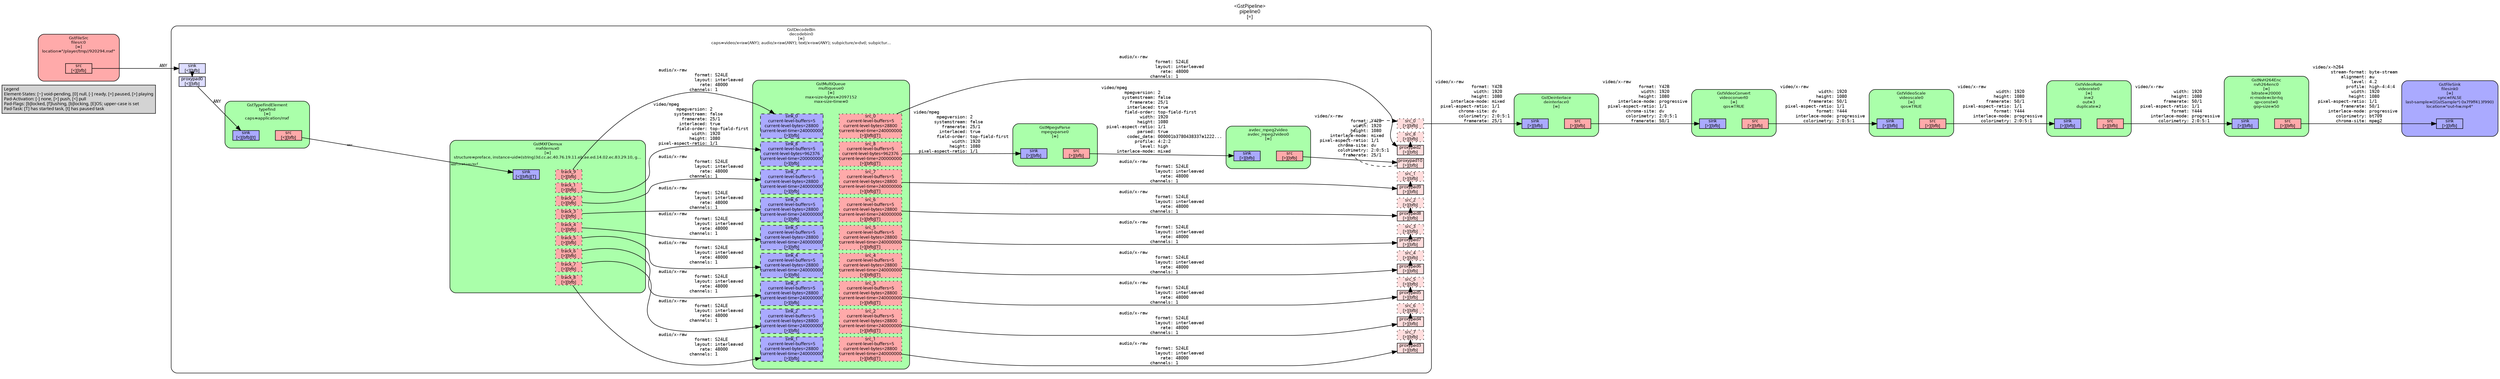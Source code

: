 digraph pipeline {
  rankdir=LR;
  fontname="sans";
  fontsize="10";
  labelloc=t;
  nodesep=.1;
  ranksep=.2;
  label="<GstPipeline>\npipeline0\n[=]";
  node [style="filled,rounded", shape=box, fontsize="9", fontname="sans", margin="0.0,0.0"];
  edge [labelfontsize="6", fontsize="9", fontname="monospace"];
  
  legend [
    pos="0,0!",
    margin="0.05,0.05",
    style="filled",
    label="Legend\lElement-States: [~] void-pending, [0] null, [-] ready, [=] paused, [>] playing\lPad-Activation: [-] none, [>] push, [<] pull\lPad-Flags: [b]locked, [f]lushing, [b]locking, [E]OS; upper-case is set\lPad-Task: [T] has started task, [t] has paused task\l",
  ];
  subgraph cluster_filesink0_0x563b57cd1cf0 {
    fontname="Bitstream Vera Sans";
    fontsize="8";
    style="filled,rounded";
    color=black;
    label="GstFileSink\nfilesink0\n[=]\nsync=FALSE\nlast-sample=((GstSample*) 0x7f9ff413f990)\nlocation=\"out-hw.mp4\"";
    subgraph cluster_filesink0_0x563b57cd1cf0_sink {
      label="";
      style="invis";
      filesink0_0x563b57cd1cf0_sink_0x563b57ef80b0 [color=black, fillcolor="#aaaaff", label="sink\n[>][bfb]", height="0.2", style="filled,solid"];
    }

    fillcolor="#aaaaff";
  }

  subgraph cluster_nvh264enc0_0x563b580995d0 {
    fontname="Bitstream Vera Sans";
    fontsize="8";
    style="filled,rounded";
    color=black;
    label="GstNvH264Enc\nnvh264enc0\n[=]\nbitrate=20000\nrc-mode=cbr-hq\nqp-const=0\ngop-size=50";
    subgraph cluster_nvh264enc0_0x563b580995d0_sink {
      label="";
      style="invis";
      nvh264enc0_0x563b580995d0_sink_0x563b57c83b50 [color=black, fillcolor="#aaaaff", label="sink\n[>][bfb]", height="0.2", style="filled,solid"];
    }

    subgraph cluster_nvh264enc0_0x563b580995d0_src {
      label="";
      style="invis";
      nvh264enc0_0x563b580995d0_src_0x563b57c83da0 [color=black, fillcolor="#ffaaaa", label="src\n[>][bfb]", height="0.2", style="filled,solid"];
    }

    nvh264enc0_0x563b580995d0_sink_0x563b57c83b50 -> nvh264enc0_0x563b580995d0_src_0x563b57c83da0 [style="invis"];
    fillcolor="#aaffaa";
  }

  nvh264enc0_0x563b580995d0_src_0x563b57c83da0 -> filesink0_0x563b57cd1cf0_sink_0x563b57ef80b0 [label="video/x-h264\l       stream-format: byte-stream\l           alignment: au\l               level: 4.2\l             profile: high-4:4:4\l               width: 1920\l              height: 1080\l  pixel-aspect-ratio: 1/1\l           framerate: 50/1\l      interlace-mode: progressive\l         colorimetry: bt709\l         chroma-site: mpeg2\l"]
  subgraph cluster_videorate0_0x563b57cc3200 {
    fontname="Bitstream Vera Sans";
    fontsize="8";
    style="filled,rounded";
    color=black;
    label="GstVideoRate\nvideorate0\n[=]\nin=2\nout=3\nduplicate=2";
    subgraph cluster_videorate0_0x563b57cc3200_sink {
      label="";
      style="invis";
      videorate0_0x563b57cc3200_sink_0x563b57c836b0 [color=black, fillcolor="#aaaaff", label="sink\n[>][bfb]", height="0.2", style="filled,solid"];
    }

    subgraph cluster_videorate0_0x563b57cc3200_src {
      label="";
      style="invis";
      videorate0_0x563b57cc3200_src_0x563b57c83900 [color=black, fillcolor="#ffaaaa", label="src\n[>][bfb]", height="0.2", style="filled,solid"];
    }

    videorate0_0x563b57cc3200_sink_0x563b57c836b0 -> videorate0_0x563b57cc3200_src_0x563b57c83900 [style="invis"];
    fillcolor="#aaffaa";
  }

  videorate0_0x563b57cc3200_src_0x563b57c83900 -> nvh264enc0_0x563b580995d0_sink_0x563b57c83b50 [label="video/x-raw\l               width: 1920\l              height: 1080\l           framerate: 50/1\l  pixel-aspect-ratio: 1/1\l              format: Y444\l      interlace-mode: progressive\l         colorimetry: 2:0:5:1\l"]
  subgraph cluster_videoscale0_0x563b57cc00e0 {
    fontname="Bitstream Vera Sans";
    fontsize="8";
    style="filled,rounded";
    color=black;
    label="GstVideoScale\nvideoscale0\n[=]\nqos=TRUE";
    subgraph cluster_videoscale0_0x563b57cc00e0_sink {
      label="";
      style="invis";
      videoscale0_0x563b57cc00e0_sink_0x563b57c83210 [color=black, fillcolor="#aaaaff", label="sink\n[>][bfb]", height="0.2", style="filled,solid"];
    }

    subgraph cluster_videoscale0_0x563b57cc00e0_src {
      label="";
      style="invis";
      videoscale0_0x563b57cc00e0_src_0x563b57c83460 [color=black, fillcolor="#ffaaaa", label="src\n[>][bfb]", height="0.2", style="filled,solid"];
    }

    videoscale0_0x563b57cc00e0_sink_0x563b57c83210 -> videoscale0_0x563b57cc00e0_src_0x563b57c83460 [style="invis"];
    fillcolor="#aaffaa";
  }

  videoscale0_0x563b57cc00e0_src_0x563b57c83460 -> videorate0_0x563b57cc3200_sink_0x563b57c836b0 [label="video/x-raw\l               width: 1920\l              height: 1080\l           framerate: 50/1\l  pixel-aspect-ratio: 1/1\l              format: Y444\l      interlace-mode: progressive\l         colorimetry: 2:0:5:1\l"]
  subgraph cluster_videoconvert0_0x563b57cba4e0 {
    fontname="Bitstream Vera Sans";
    fontsize="8";
    style="filled,rounded";
    color=black;
    label="GstVideoConvert\nvideoconvert0\n[=]\nqos=TRUE";
    subgraph cluster_videoconvert0_0x563b57cba4e0_sink {
      label="";
      style="invis";
      videoconvert0_0x563b57cba4e0_sink_0x563b57c82d70 [color=black, fillcolor="#aaaaff", label="sink\n[>][bfb]", height="0.2", style="filled,solid"];
    }

    subgraph cluster_videoconvert0_0x563b57cba4e0_src {
      label="";
      style="invis";
      videoconvert0_0x563b57cba4e0_src_0x563b57c82fc0 [color=black, fillcolor="#ffaaaa", label="src\n[>][bfb]", height="0.2", style="filled,solid"];
    }

    videoconvert0_0x563b57cba4e0_sink_0x563b57c82d70 -> videoconvert0_0x563b57cba4e0_src_0x563b57c82fc0 [style="invis"];
    fillcolor="#aaffaa";
  }

  videoconvert0_0x563b57cba4e0_src_0x563b57c82fc0 -> videoscale0_0x563b57cc00e0_sink_0x563b57c83210 [label="video/x-raw\l               width: 1920\l              height: 1080\l           framerate: 50/1\l  pixel-aspect-ratio: 1/1\l              format: Y444\l      interlace-mode: progressive\l         colorimetry: 2:0:5:1\l"]
  subgraph cluster_deinterlace0_0x563b57cab560 {
    fontname="Bitstream Vera Sans";
    fontsize="8";
    style="filled,rounded";
    color=black;
    label="GstDeinterlace\ndeinterlace0\n[=]";
    subgraph cluster_deinterlace0_0x563b57cab560_sink {
      label="";
      style="invis";
      deinterlace0_0x563b57cab560_sink_0x563b57c828d0 [color=black, fillcolor="#aaaaff", label="sink\n[>][bfb]", height="0.2", style="filled,solid"];
    }

    subgraph cluster_deinterlace0_0x563b57cab560_src {
      label="";
      style="invis";
      deinterlace0_0x563b57cab560_src_0x563b57c82b20 [color=black, fillcolor="#ffaaaa", label="src\n[>][bfb]", height="0.2", style="filled,solid"];
    }

    deinterlace0_0x563b57cab560_sink_0x563b57c828d0 -> deinterlace0_0x563b57cab560_src_0x563b57c82b20 [style="invis"];
    fillcolor="#aaffaa";
  }

  deinterlace0_0x563b57cab560_src_0x563b57c82b20 -> videoconvert0_0x563b57cba4e0_sink_0x563b57c82d70 [label="video/x-raw\l              format: Y42B\l               width: 1920\l              height: 1080\l      interlace-mode: progressive\l  pixel-aspect-ratio: 1/1\l         chroma-site: dv\l         colorimetry: 2:0:5:1\l           framerate: 50/1\l"]
  subgraph cluster_decodebin0_0x563b57c90120 {
    fontname="Bitstream Vera Sans";
    fontsize="8";
    style="filled,rounded";
    color=black;
    label="GstDecodeBin\ndecodebin0\n[=]\ncaps=video/x-raw(ANY); audio/x-raw(ANY); text/x-raw(ANY); subpicture/x-dvd; subpictur…";
    subgraph cluster_decodebin0_0x563b57c90120_sink {
      label="";
      style="invis";
      _proxypad0_0x563b57c9c090 [color=black, fillcolor="#ddddff", label="proxypad0\n[<][bfb]", height="0.2", style="filled,solid"];
    decodebin0_0x563b57c90120_sink_0x563b57c98050 -> _proxypad0_0x563b57c9c090 [style=dashed, minlen=0]
      decodebin0_0x563b57c90120_sink_0x563b57c98050 [color=black, fillcolor="#ddddff", label="sink\n[<][bfb]", height="0.2", style="filled,solid"];
    }

    subgraph cluster_decodebin0_0x563b57c90120_src {
      label="";
      style="invis";
      _proxypad10_0x7fa0200b6510 [color=black, fillcolor="#ffdddd", label="proxypad10\n[>][bfb]", height="0.2", style="filled,solid"];
    _proxypad10_0x7fa0200b6510 -> decodebin0_0x563b57c90120_src_0_0x7fa0200b4890 [style=dashed, minlen=0]
      decodebin0_0x563b57c90120_src_0_0x7fa0200b4890 [color=black, fillcolor="#ffdddd", label="src_0\n[>][bfb]", height="0.2", style="filled,dotted"];
      _proxypad9_0x7fa0200b62b0 [color=black, fillcolor="#ffdddd", label="proxypad9\n[>][bfb]", height="0.2", style="filled,solid"];
    _proxypad9_0x7fa0200b62b0 -> decodebin0_0x563b57c90120_src_1_0x7fa0200b4600 [style=dashed, minlen=0]
      decodebin0_0x563b57c90120_src_1_0x7fa0200b4600 [color=black, fillcolor="#ffdddd", label="src_1\n[>][bfb]", height="0.2", style="filled,dotted"];
      _proxypad8_0x7fa0200b6050 [color=black, fillcolor="#ffdddd", label="proxypad8\n[>][bfb]", height="0.2", style="filled,solid"];
    _proxypad8_0x7fa0200b6050 -> decodebin0_0x563b57c90120_src_2_0x7fa0200b4370 [style=dashed, minlen=0]
      decodebin0_0x563b57c90120_src_2_0x7fa0200b4370 [color=black, fillcolor="#ffdddd", label="src_2\n[>][bfb]", height="0.2", style="filled,dotted"];
      _proxypad7_0x563b57c9dd10 [color=black, fillcolor="#ffdddd", label="proxypad7\n[>][bfb]", height="0.2", style="filled,solid"];
    _proxypad7_0x563b57c9dd10 -> decodebin0_0x563b57c90120_src_3_0x7fa0200b40e0 [style=dashed, minlen=0]
      decodebin0_0x563b57c90120_src_3_0x7fa0200b40e0 [color=black, fillcolor="#ffdddd", label="src_3\n[>][bfb]", height="0.2", style="filled,dotted"];
      _proxypad6_0x563b57c9dab0 [color=black, fillcolor="#ffdddd", label="proxypad6\n[>][bfb]", height="0.2", style="filled,solid"];
    _proxypad6_0x563b57c9dab0 -> decodebin0_0x563b57c90120_src_4_0x563b57c91d80 [style=dashed, minlen=0]
      decodebin0_0x563b57c90120_src_4_0x563b57c91d80 [color=black, fillcolor="#ffdddd", label="src_4\n[>][bfb]", height="0.2", style="filled,dotted"];
      _proxypad5_0x563b57c9d850 [color=black, fillcolor="#ffdddd", label="proxypad5\n[>][bfb]", height="0.2", style="filled,solid"];
    _proxypad5_0x563b57c9d850 -> decodebin0_0x563b57c90120_src_5_0x563b57c91af0 [style=dashed, minlen=0]
      decodebin0_0x563b57c90120_src_5_0x563b57c91af0 [color=black, fillcolor="#ffdddd", label="src_5\n[>][bfb]", height="0.2", style="filled,dotted"];
      _proxypad4_0x563b57c9d5f0 [color=black, fillcolor="#ffdddd", label="proxypad4\n[>][bfb]", height="0.2", style="filled,solid"];
    _proxypad4_0x563b57c9d5f0 -> decodebin0_0x563b57c90120_src_6_0x563b57c91860 [style=dashed, minlen=0]
      decodebin0_0x563b57c90120_src_6_0x563b57c91860 [color=black, fillcolor="#ffdddd", label="src_6\n[>][bfb]", height="0.2", style="filled,dotted"];
      _proxypad3_0x563b57c9d390 [color=black, fillcolor="#ffdddd", label="proxypad3\n[>][bfb]", height="0.2", style="filled,solid"];
    _proxypad3_0x563b57c9d390 -> decodebin0_0x563b57c90120_src_7_0x563b57c915d0 [style=dashed, minlen=0]
      decodebin0_0x563b57c90120_src_7_0x563b57c915d0 [color=black, fillcolor="#ffdddd", label="src_7\n[>][bfb]", height="0.2", style="filled,dotted"];
      _proxypad2_0x563b57c9ca10 [color=black, fillcolor="#ffdddd", label="proxypad2\n[>][bfb]", height="0.2", style="filled,solid"];
    _proxypad2_0x563b57c9ca10 -> decodebin0_0x563b57c90120_src_8_0x563b57c90b90 [style=dashed, minlen=0]
      decodebin0_0x563b57c90120_src_8_0x563b57c90b90 [color=black, fillcolor="#ffdddd", label="src_8\n[>][bfb]", height="0.2", style="filled,dotted"];
    }

    decodebin0_0x563b57c90120_sink_0x563b57c98050 -> decodebin0_0x563b57c90120_src_0_0x7fa0200b4890 [style="invis"];
    fillcolor="#ffffff";
    subgraph cluster_avdec_mpeg2video0_0x7f9ff414f870 {
      fontname="Bitstream Vera Sans";
      fontsize="8";
      style="filled,rounded";
      color=black;
      label="avdec_mpeg2video\navdec_mpeg2video0\n[=]";
      subgraph cluster_avdec_mpeg2video0_0x7f9ff414f870_sink {
        label="";
        style="invis";
        avdec_mpeg2video0_0x7f9ff414f870_sink_0x7fa0200be360 [color=black, fillcolor="#aaaaff", label="sink\n[>][bfb]", height="0.2", style="filled,solid"];
      }

      subgraph cluster_avdec_mpeg2video0_0x7f9ff414f870_src {
        label="";
        style="invis";
        avdec_mpeg2video0_0x7f9ff414f870_src_0x7fa0200be5b0 [color=black, fillcolor="#ffaaaa", label="src\n[>][bfb]", height="0.2", style="filled,solid"];
      }

      avdec_mpeg2video0_0x7f9ff414f870_sink_0x7fa0200be360 -> avdec_mpeg2video0_0x7f9ff414f870_src_0x7fa0200be5b0 [style="invis"];
      fillcolor="#aaffaa";
    }

    avdec_mpeg2video0_0x7f9ff414f870_src_0x7fa0200be5b0 -> _proxypad10_0x7fa0200b6510 [label="video/x-raw\l              format: Y42B\l               width: 1920\l              height: 1080\l      interlace-mode: mixed\l  pixel-aspect-ratio: 1/1\l         chroma-site: dv\l         colorimetry: 2:0:5:1\l           framerate: 25/1\l"]
    subgraph cluster_mpegvparse0_0x7fa0200c1630 {
      fontname="Bitstream Vera Sans";
      fontsize="8";
      style="filled,rounded";
      color=black;
      label="GstMpegvParse\nmpegvparse0\n[=]";
      subgraph cluster_mpegvparse0_0x7fa0200c1630_sink {
        label="";
        style="invis";
        mpegvparse0_0x7fa0200c1630_sink_0x7fa0200add00 [color=black, fillcolor="#aaaaff", label="sink\n[>][bfb]", height="0.2", style="filled,solid"];
      }

      subgraph cluster_mpegvparse0_0x7fa0200c1630_src {
        label="";
        style="invis";
        mpegvparse0_0x7fa0200c1630_src_0x7fa0200be110 [color=black, fillcolor="#ffaaaa", label="src\n[>][bfb]", height="0.2", style="filled,solid"];
      }

      mpegvparse0_0x7fa0200c1630_sink_0x7fa0200add00 -> mpegvparse0_0x7fa0200c1630_src_0x7fa0200be110 [style="invis"];
      fillcolor="#aaffaa";
    }

    mpegvparse0_0x7fa0200c1630_src_0x7fa0200be110 -> avdec_mpeg2video0_0x7f9ff414f870_sink_0x7fa0200be360 [label="video/mpeg\l         mpegversion: 2\l        systemstream: false\l           framerate: 25/1\l          interlaced: true\l         field-order: top-field-first\l               width: 1920\l              height: 1080\l  pixel-aspect-ratio: 1/1\l              parsed: true\l          codec_data: 000001b3780438337a1222...\l             profile: 4:2:2\l               level: high\l      interlace-mode: mixed\l"]
    subgraph cluster_multiqueue0_0x7fa0200181c0 {
      fontname="Bitstream Vera Sans";
      fontsize="8";
      style="filled,rounded";
      color=black;
      label="GstMultiQueue\nmultiqueue0\n[=]\nmax-size-bytes=2097152\nmax-size-time=0";
      subgraph cluster_multiqueue0_0x7fa0200181c0_sink {
        label="";
        style="invis";
        multiqueue0_0x7fa0200181c0_sink_0_0x563b57ef90e0 [color=black, fillcolor="#aaaaff", label="sink_0\ncurrent-level-buffers=5\ncurrent-level-bytes=28800\ncurrent-level-time=240000000\n[>][bfb]", height="0.2", style="filled,dashed"];
        multiqueue0_0x7fa0200181c0_sink_1_0x563b57ef9580 [color=black, fillcolor="#aaaaff", label="sink_1\ncurrent-level-buffers=5\ncurrent-level-bytes=28800\ncurrent-level-time=240000000\n[>][bfb]", height="0.2", style="filled,dashed"];
        multiqueue0_0x7fa0200181c0_sink_2_0x563b57ef9a20 [color=black, fillcolor="#aaaaff", label="sink_2\ncurrent-level-buffers=5\ncurrent-level-bytes=28800\ncurrent-level-time=240000000\n[>][bfb]", height="0.2", style="filled,dashed"];
        multiqueue0_0x7fa0200181c0_sink_3_0x7fa0200ac140 [color=black, fillcolor="#aaaaff", label="sink_3\ncurrent-level-buffers=5\ncurrent-level-bytes=28800\ncurrent-level-time=240000000\n[>][bfb]", height="0.2", style="filled,dashed"];
        multiqueue0_0x7fa0200181c0_sink_4_0x7fa0200ac5e0 [color=black, fillcolor="#aaaaff", label="sink_4\ncurrent-level-buffers=5\ncurrent-level-bytes=28800\ncurrent-level-time=240000000\n[>][bfb]", height="0.2", style="filled,dashed"];
        multiqueue0_0x7fa0200181c0_sink_5_0x7fa0200aca80 [color=black, fillcolor="#aaaaff", label="sink_5\ncurrent-level-buffers=5\ncurrent-level-bytes=28800\ncurrent-level-time=240000000\n[>][bfb]", height="0.2", style="filled,dashed"];
        multiqueue0_0x7fa0200181c0_sink_6_0x7fa0200acf20 [color=black, fillcolor="#aaaaff", label="sink_6\ncurrent-level-buffers=5\ncurrent-level-bytes=28800\ncurrent-level-time=240000000\n[>][bfb]", height="0.2", style="filled,dashed"];
        multiqueue0_0x7fa0200181c0_sink_7_0x7fa0200ad3c0 [color=black, fillcolor="#aaaaff", label="sink_7\ncurrent-level-buffers=5\ncurrent-level-bytes=28800\ncurrent-level-time=240000000\n[>][bfb]", height="0.2", style="filled,dashed"];
        multiqueue0_0x7fa0200181c0_sink_8_0x7fa0200ad860 [color=black, fillcolor="#aaaaff", label="sink_8\ncurrent-level-buffers=5\ncurrent-level-bytes=962376\ncurrent-level-time=200000000\n[>][bfb]", height="0.2", style="filled,dashed"];
      }

      subgraph cluster_multiqueue0_0x7fa0200181c0_src {
        label="";
        style="invis";
        multiqueue0_0x7fa0200181c0_src_0_0x563b57ef9330 [color=black, fillcolor="#ffaaaa", label="src_0\ncurrent-level-buffers=5\ncurrent-level-bytes=28800\ncurrent-level-time=240000000\n[>][bfb][T]", height="0.2", style="filled,dotted"];
        multiqueue0_0x7fa0200181c0_src_1_0x563b57ef97d0 [color=black, fillcolor="#ffaaaa", label="src_1\ncurrent-level-buffers=5\ncurrent-level-bytes=28800\ncurrent-level-time=240000000\n[>][bfb][T]", height="0.2", style="filled,dotted"];
        multiqueue0_0x7fa0200181c0_src_2_0x563b57ef9c70 [color=black, fillcolor="#ffaaaa", label="src_2\ncurrent-level-buffers=5\ncurrent-level-bytes=28800\ncurrent-level-time=240000000\n[>][bfb][T]", height="0.2", style="filled,dotted"];
        multiqueue0_0x7fa0200181c0_src_3_0x7fa0200ac390 [color=black, fillcolor="#ffaaaa", label="src_3\ncurrent-level-buffers=5\ncurrent-level-bytes=28800\ncurrent-level-time=240000000\n[>][bfb][T]", height="0.2", style="filled,dotted"];
        multiqueue0_0x7fa0200181c0_src_4_0x7fa0200ac830 [color=black, fillcolor="#ffaaaa", label="src_4\ncurrent-level-buffers=5\ncurrent-level-bytes=28800\ncurrent-level-time=240000000\n[>][bfb][T]", height="0.2", style="filled,dotted"];
        multiqueue0_0x7fa0200181c0_src_5_0x7fa0200accd0 [color=black, fillcolor="#ffaaaa", label="src_5\ncurrent-level-buffers=5\ncurrent-level-bytes=28800\ncurrent-level-time=240000000\n[>][bfb][T]", height="0.2", style="filled,dotted"];
        multiqueue0_0x7fa0200181c0_src_6_0x7fa0200ad170 [color=black, fillcolor="#ffaaaa", label="src_6\ncurrent-level-buffers=5\ncurrent-level-bytes=28800\ncurrent-level-time=240000000\n[>][bfb][T]", height="0.2", style="filled,dotted"];
        multiqueue0_0x7fa0200181c0_src_7_0x7fa0200ad610 [color=black, fillcolor="#ffaaaa", label="src_7\ncurrent-level-buffers=5\ncurrent-level-bytes=28800\ncurrent-level-time=240000000\n[>][bfb][T]", height="0.2", style="filled,dotted"];
        multiqueue0_0x7fa0200181c0_src_8_0x7fa0200adab0 [color=black, fillcolor="#ffaaaa", label="src_8\ncurrent-level-buffers=5\ncurrent-level-bytes=962376\ncurrent-level-time=200000000\n[>][bfb][T]", height="0.2", style="filled,dotted"];
      }

      multiqueue0_0x7fa0200181c0_sink_0_0x563b57ef90e0 -> multiqueue0_0x7fa0200181c0_src_0_0x563b57ef9330 [style="invis"];
      fillcolor="#aaffaa";
    }

    multiqueue0_0x7fa0200181c0_src_0_0x563b57ef9330 -> _proxypad2_0x563b57c9ca10 [label="audio/x-raw\l              format: S24LE\l              layout: interleaved\l                rate: 48000\l            channels: 1\l"]
    multiqueue0_0x7fa0200181c0_src_1_0x563b57ef97d0 -> _proxypad3_0x563b57c9d390 [label="audio/x-raw\l              format: S24LE\l              layout: interleaved\l                rate: 48000\l            channels: 1\l"]
    multiqueue0_0x7fa0200181c0_src_2_0x563b57ef9c70 -> _proxypad4_0x563b57c9d5f0 [label="audio/x-raw\l              format: S24LE\l              layout: interleaved\l                rate: 48000\l            channels: 1\l"]
    multiqueue0_0x7fa0200181c0_src_3_0x7fa0200ac390 -> _proxypad5_0x563b57c9d850 [label="audio/x-raw\l              format: S24LE\l              layout: interleaved\l                rate: 48000\l            channels: 1\l"]
    multiqueue0_0x7fa0200181c0_src_4_0x7fa0200ac830 -> _proxypad6_0x563b57c9dab0 [label="audio/x-raw\l              format: S24LE\l              layout: interleaved\l                rate: 48000\l            channels: 1\l"]
    multiqueue0_0x7fa0200181c0_src_5_0x7fa0200accd0 -> _proxypad7_0x563b57c9dd10 [label="audio/x-raw\l              format: S24LE\l              layout: interleaved\l                rate: 48000\l            channels: 1\l"]
    multiqueue0_0x7fa0200181c0_src_6_0x7fa0200ad170 -> _proxypad8_0x7fa0200b6050 [label="audio/x-raw\l              format: S24LE\l              layout: interleaved\l                rate: 48000\l            channels: 1\l"]
    multiqueue0_0x7fa0200181c0_src_7_0x7fa0200ad610 -> _proxypad9_0x7fa0200b62b0 [label="audio/x-raw\l              format: S24LE\l              layout: interleaved\l                rate: 48000\l            channels: 1\l"]
    multiqueue0_0x7fa0200181c0_src_8_0x7fa0200adab0 -> mpegvparse0_0x7fa0200c1630_sink_0x7fa0200add00 [label="video/mpeg\l         mpegversion: 2\l        systemstream: false\l           framerate: 25/1\l          interlaced: true\l         field-order: top-field-first\l               width: 1920\l              height: 1080\l  pixel-aspect-ratio: 1/1\l"]
    subgraph cluster_mxfdemux0_0x563b57c90dd0 {
      fontname="Bitstream Vera Sans";
      fontsize="8";
      style="filled,rounded";
      color=black;
      label="GstMXFDemux\nmxfdemux0\n[=]\nstructure=preface, instance-uid=(string)3d.cc.ac.40.76.19.11.eb.ae.ed.14.02.ec.83.29.10, g…";
      subgraph cluster_mxfdemux0_0x563b57c90dd0_sink {
        label="";
        style="invis";
        mxfdemux0_0x563b57c90dd0_sink_0x563b57ef87a0 [color=black, fillcolor="#aaaaff", label="sink\n[<][bfb][T]", height="0.2", style="filled,solid"];
      }

      subgraph cluster_mxfdemux0_0x563b57c90dd0_src {
        label="";
        style="invis";
        mxfdemux0_0x563b57c90dd0_track_9_0x7fa02004b950 [color=black, fillcolor="#ffaaaa", label="track_9\n[>][bfb]", height="0.2", style="filled,dotted"];
        mxfdemux0_0x563b57c90dd0_track_8_0x7fa02004b660 [color=black, fillcolor="#ffaaaa", label="track_8\n[>][bfb]", height="0.2", style="filled,dotted"];
        mxfdemux0_0x563b57c90dd0_track_7_0x7fa02004b370 [color=black, fillcolor="#ffaaaa", label="track_7\n[>][bfb]", height="0.2", style="filled,dotted"];
        mxfdemux0_0x563b57c90dd0_track_6_0x7fa02004b080 [color=black, fillcolor="#ffaaaa", label="track_6\n[>][bfb]", height="0.2", style="filled,dotted"];
        mxfdemux0_0x563b57c90dd0_track_5_0x7fa02004ad90 [color=black, fillcolor="#ffaaaa", label="track_5\n[>][bfb]", height="0.2", style="filled,dotted"];
        mxfdemux0_0x563b57c90dd0_track_4_0x7fa02004aaa0 [color=black, fillcolor="#ffaaaa", label="track_4\n[>][bfb]", height="0.2", style="filled,dotted"];
        mxfdemux0_0x563b57c90dd0_track_3_0x7fa02004a7b0 [color=black, fillcolor="#ffaaaa", label="track_3\n[>][bfb]", height="0.2", style="filled,dotted"];
        mxfdemux0_0x563b57c90dd0_track_2_0x7fa02004a4c0 [color=black, fillcolor="#ffaaaa", label="track_2\n[>][bfb]", height="0.2", style="filled,dotted"];
        mxfdemux0_0x563b57c90dd0_track_1_0x7fa02004a1d0 [color=black, fillcolor="#ffaaaa", label="track_1\n[>][bfb]", height="0.2", style="filled,dotted"];
      }

      mxfdemux0_0x563b57c90dd0_sink_0x563b57ef87a0 -> mxfdemux0_0x563b57c90dd0_track_9_0x7fa02004b950 [style="invis"];
      fillcolor="#aaffaa";
    }

    mxfdemux0_0x563b57c90dd0_track_9_0x7fa02004b950 -> multiqueue0_0x7fa0200181c0_sink_0_0x563b57ef90e0 [label="audio/x-raw\l              format: S24LE\l              layout: interleaved\l                rate: 48000\l            channels: 1\l"]
    mxfdemux0_0x563b57c90dd0_track_8_0x7fa02004b660 -> multiqueue0_0x7fa0200181c0_sink_1_0x563b57ef9580 [label="audio/x-raw\l              format: S24LE\l              layout: interleaved\l                rate: 48000\l            channels: 1\l"]
    mxfdemux0_0x563b57c90dd0_track_7_0x7fa02004b370 -> multiqueue0_0x7fa0200181c0_sink_2_0x563b57ef9a20 [label="audio/x-raw\l              format: S24LE\l              layout: interleaved\l                rate: 48000\l            channels: 1\l"]
    mxfdemux0_0x563b57c90dd0_track_6_0x7fa02004b080 -> multiqueue0_0x7fa0200181c0_sink_3_0x7fa0200ac140 [label="audio/x-raw\l              format: S24LE\l              layout: interleaved\l                rate: 48000\l            channels: 1\l"]
    mxfdemux0_0x563b57c90dd0_track_5_0x7fa02004ad90 -> multiqueue0_0x7fa0200181c0_sink_4_0x7fa0200ac5e0 [label="audio/x-raw\l              format: S24LE\l              layout: interleaved\l                rate: 48000\l            channels: 1\l"]
    mxfdemux0_0x563b57c90dd0_track_4_0x7fa02004aaa0 -> multiqueue0_0x7fa0200181c0_sink_5_0x7fa0200aca80 [label="audio/x-raw\l              format: S24LE\l              layout: interleaved\l                rate: 48000\l            channels: 1\l"]
    mxfdemux0_0x563b57c90dd0_track_3_0x7fa02004a7b0 -> multiqueue0_0x7fa0200181c0_sink_6_0x7fa0200acf20 [label="audio/x-raw\l              format: S24LE\l              layout: interleaved\l                rate: 48000\l            channels: 1\l"]
    mxfdemux0_0x563b57c90dd0_track_2_0x7fa02004a4c0 -> multiqueue0_0x7fa0200181c0_sink_7_0x7fa0200ad3c0 [label="audio/x-raw\l              format: S24LE\l              layout: interleaved\l                rate: 48000\l            channels: 1\l"]
    mxfdemux0_0x563b57c90dd0_track_1_0x7fa02004a1d0 -> multiqueue0_0x7fa0200181c0_sink_8_0x7fa0200ad860 [label="video/mpeg\l         mpegversion: 2\l        systemstream: false\l           framerate: 25/1\l          interlaced: true\l         field-order: top-field-first\l               width: 1920\l              height: 1080\l  pixel-aspect-ratio: 1/1\l"]
    subgraph cluster_typefind_0x563b57c92040 {
      fontname="Bitstream Vera Sans";
      fontsize="8";
      style="filled,rounded";
      color=black;
      label="GstTypeFindElement\ntypefind\n[=]\ncaps=application/mxf";
      subgraph cluster_typefind_0x563b57c92040_sink {
        label="";
        style="invis";
        typefind_0x563b57c92040_sink_0x563b57c82430 [color=black, fillcolor="#aaaaff", label="sink\n[<][bfb][t]", height="0.2", style="filled,solid"];
      }

      subgraph cluster_typefind_0x563b57c92040_src {
        label="";
        style="invis";
        typefind_0x563b57c92040_src_0x563b57c82680 [color=black, fillcolor="#ffaaaa", label="src\n[<][bfb]", height="0.2", style="filled,solid"];
      }

      typefind_0x563b57c92040_sink_0x563b57c82430 -> typefind_0x563b57c92040_src_0x563b57c82680 [style="invis"];
      fillcolor="#aaffaa";
    }

    _proxypad0_0x563b57c9c090 -> typefind_0x563b57c92040_sink_0x563b57c82430 [label="ANY"]
    typefind_0x563b57c92040_src_0x563b57c82680 -> mxfdemux0_0x563b57c90dd0_sink_0x563b57ef87a0 [labeldistance="10", labelangle="0", label="                                                  ", taillabel="ANY", headlabel="application/mxf\l"]
  }

  decodebin0_0x563b57c90120_src_0_0x7fa0200b4890 -> deinterlace0_0x563b57cab560_sink_0x563b57c828d0 [label="video/x-raw\l              format: Y42B\l               width: 1920\l              height: 1080\l      interlace-mode: mixed\l  pixel-aspect-ratio: 1/1\l         chroma-site: dv\l         colorimetry: 2:0:5:1\l           framerate: 25/1\l"]
  subgraph cluster_filesrc0_0x563b57c80320 {
    fontname="Bitstream Vera Sans";
    fontsize="8";
    style="filled,rounded";
    color=black;
    label="GstFileSrc\nfilesrc0\n[=]\nlocation=\"/player/tmp//920294.mxf\"";
    subgraph cluster_filesrc0_0x563b57c80320_src {
      label="";
      style="invis";
      filesrc0_0x563b57c80320_src_0x563b57c821e0 [color=black, fillcolor="#ffaaaa", label="src\n[<][bfb]", height="0.2", style="filled,solid"];
    }

    fillcolor="#ffaaaa";
  }

  filesrc0_0x563b57c80320_src_0x563b57c821e0 -> decodebin0_0x563b57c90120_sink_0x563b57c98050 [label="ANY"]
}
